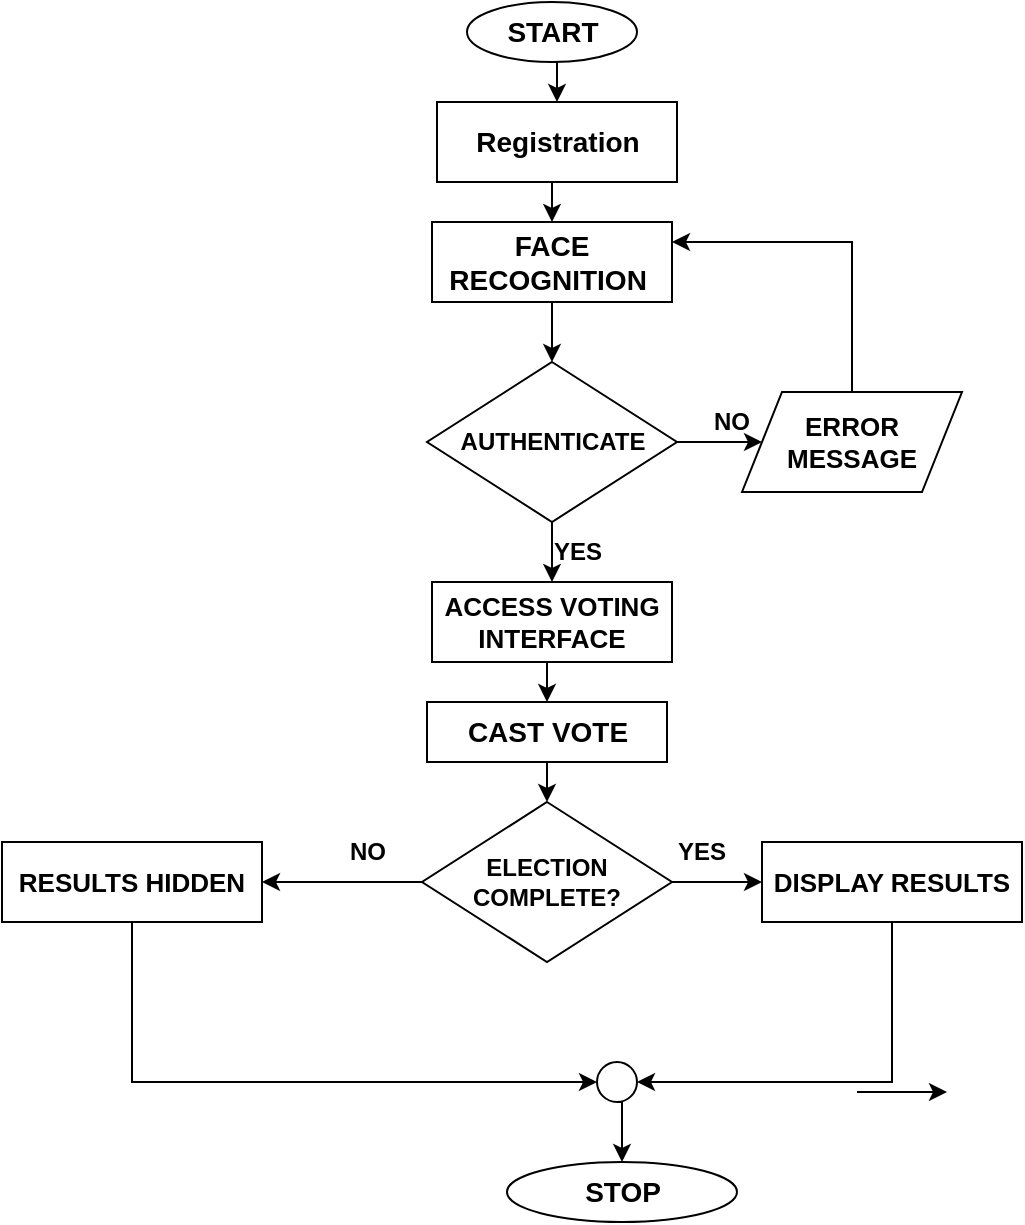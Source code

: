 <mxfile version="25.0.3">
  <diagram name="Page-1" id="WKEdtSM3jrM_5UuTQD_j">
    <mxGraphModel dx="1050" dy="522" grid="1" gridSize="10" guides="1" tooltips="1" connect="1" arrows="1" fold="1" page="1" pageScale="1" pageWidth="850" pageHeight="1100" math="0" shadow="0">
      <root>
        <mxCell id="0" />
        <mxCell id="1" parent="0" />
        <object label="&lt;font style=&quot;font-size: 14px;&quot;&gt;&lt;b&gt;STOP&lt;/b&gt;&lt;/font&gt;" placeholders="1" Data="Data" id="9NHKSMUlSYhg7HR8SAOz-6">
          <mxCell style="ellipse;whiteSpace=wrap;html=1;" parent="1" vertex="1">
            <mxGeometry x="392.5" y="670" width="115" height="30" as="geometry" />
          </mxCell>
        </object>
        <mxCell id="lDO_9Y3Sv0ln4zMzOG0P-6" value="" style="edgeStyle=orthogonalEdgeStyle;rounded=0;orthogonalLoop=1;jettySize=auto;html=1;" edge="1" parent="1" source="9NHKSMUlSYhg7HR8SAOz-8" target="9NHKSMUlSYhg7HR8SAOz-9">
          <mxGeometry relative="1" as="geometry" />
        </mxCell>
        <mxCell id="9NHKSMUlSYhg7HR8SAOz-8" value="&lt;b&gt;&lt;font style=&quot;font-size: 14px;&quot;&gt;FACE RECOGNITION&amp;nbsp;&lt;/font&gt;&lt;/b&gt;" style="rounded=0;whiteSpace=wrap;html=1;" parent="1" vertex="1">
          <mxGeometry x="355" y="200" width="120" height="40" as="geometry" />
        </mxCell>
        <mxCell id="lDO_9Y3Sv0ln4zMzOG0P-5" style="edgeStyle=orthogonalEdgeStyle;rounded=0;orthogonalLoop=1;jettySize=auto;html=1;exitX=0.5;exitY=1;exitDx=0;exitDy=0;entryX=0.5;entryY=0;entryDx=0;entryDy=0;" edge="1" parent="1" source="lDO_9Y3Sv0ln4zMzOG0P-33">
          <mxGeometry relative="1" as="geometry">
            <mxPoint x="415" y="400" as="targetPoint" />
          </mxGeometry>
        </mxCell>
        <mxCell id="lDO_9Y3Sv0ln4zMzOG0P-35" style="edgeStyle=orthogonalEdgeStyle;rounded=0;orthogonalLoop=1;jettySize=auto;html=1;exitX=0.5;exitY=1;exitDx=0;exitDy=0;" edge="1" parent="1" source="9NHKSMUlSYhg7HR8SAOz-9" target="lDO_9Y3Sv0ln4zMzOG0P-33">
          <mxGeometry relative="1" as="geometry" />
        </mxCell>
        <mxCell id="lDO_9Y3Sv0ln4zMzOG0P-37" style="edgeStyle=orthogonalEdgeStyle;rounded=0;orthogonalLoop=1;jettySize=auto;html=1;exitX=1;exitY=0.5;exitDx=0;exitDy=0;entryX=0;entryY=0.5;entryDx=0;entryDy=0;" edge="1" parent="1" source="9NHKSMUlSYhg7HR8SAOz-9" target="lDO_9Y3Sv0ln4zMzOG0P-28">
          <mxGeometry relative="1" as="geometry" />
        </mxCell>
        <mxCell id="9NHKSMUlSYhg7HR8SAOz-9" value="&lt;b&gt;AUTHENTICATE&lt;span style=&quot;color: rgba(0, 0, 0, 0); font-family: monospace; font-size: 0px; text-align: start; text-wrap: nowrap;&quot;&gt;%3CmxGraphModel%3E%3Croot%3E%3CmxCell%20id%3D%220%22%2F%3E%3CmxCell%20id%3D%221%22%20parent%3D%220%22%2F%3E%3CmxCell%20id%3D%222%22%20value%3D%22%22%20style%3D%22rounded%3D0%3BwhiteSpace%3Dwrap%3Bhtml%3D1%3B%22%20vertex%3D%221%22%20parent%3D%221%22%3E%3CmxGeometry%20x%3D%22130%22%20y%3D%22190%22%20width%3D%22120%22%20height%3D%2260%22%20as%3D%22geometry%22%2F%3E%3C%2FmxCell%3E%3C%2Froot%3E%3C%2FmxGraphModel%3E&lt;/span&gt;&lt;/b&gt;" style="rhombus;whiteSpace=wrap;html=1;" parent="1" vertex="1">
          <mxGeometry x="352.5" y="270" width="125" height="80" as="geometry" />
        </mxCell>
        <mxCell id="lDO_9Y3Sv0ln4zMzOG0P-54" style="edgeStyle=orthogonalEdgeStyle;rounded=0;orthogonalLoop=1;jettySize=auto;html=1;exitX=0.5;exitY=1;exitDx=0;exitDy=0;entryX=0;entryY=0.5;entryDx=0;entryDy=0;" edge="1" parent="1" source="9NHKSMUlSYhg7HR8SAOz-10" target="lDO_9Y3Sv0ln4zMzOG0P-53">
          <mxGeometry relative="1" as="geometry" />
        </mxCell>
        <mxCell id="9NHKSMUlSYhg7HR8SAOz-10" value="&lt;b style=&quot;&quot;&gt;&lt;font style=&quot;font-size: 13px;&quot;&gt;RESULTS HIDDEN&lt;/font&gt;&lt;/b&gt;" style="rounded=0;whiteSpace=wrap;html=1;" parent="1" vertex="1">
          <mxGeometry x="140" y="510" width="130" height="40" as="geometry" />
        </mxCell>
        <mxCell id="lDO_9Y3Sv0ln4zMzOG0P-43" style="edgeStyle=orthogonalEdgeStyle;rounded=0;orthogonalLoop=1;jettySize=auto;html=1;exitX=0.5;exitY=1;exitDx=0;exitDy=0;entryX=0.5;entryY=0;entryDx=0;entryDy=0;" edge="1" parent="1" source="9NHKSMUlSYhg7HR8SAOz-11" target="lDO_9Y3Sv0ln4zMzOG0P-14">
          <mxGeometry relative="1" as="geometry" />
        </mxCell>
        <mxCell id="9NHKSMUlSYhg7HR8SAOz-11" value="&lt;font style=&quot;font-size: 14px;&quot;&gt;&lt;b&gt;CAST VOTE&lt;/b&gt;&lt;/font&gt;" style="rounded=0;whiteSpace=wrap;html=1;" parent="1" vertex="1">
          <mxGeometry x="352.5" y="440" width="120" height="30" as="geometry" />
        </mxCell>
        <mxCell id="lDO_9Y3Sv0ln4zMzOG0P-22" style="edgeStyle=orthogonalEdgeStyle;rounded=0;orthogonalLoop=1;jettySize=auto;html=1;exitX=0.5;exitY=1;exitDx=0;exitDy=0;entryX=0.5;entryY=0;entryDx=0;entryDy=0;" edge="1" parent="1" source="9NHKSMUlSYhg7HR8SAOz-33" target="lDO_9Y3Sv0ln4zMzOG0P-21">
          <mxGeometry relative="1" as="geometry" />
        </mxCell>
        <object label="&lt;font style=&quot;font-size: 14px;&quot;&gt;&lt;b&gt;START&lt;/b&gt;&lt;/font&gt;" placeholders="1" Data="Data" id="9NHKSMUlSYhg7HR8SAOz-33">
          <mxCell style="ellipse;whiteSpace=wrap;html=1;" parent="1" vertex="1">
            <mxGeometry x="372.5" y="90" width="85" height="30" as="geometry" />
          </mxCell>
        </object>
        <mxCell id="lDO_9Y3Sv0ln4zMzOG0P-10" value="&lt;b&gt;YES&lt;/b&gt;" style="text;html=1;align=center;verticalAlign=middle;whiteSpace=wrap;rounded=0;" vertex="1" parent="1">
          <mxGeometry x="397.5" y="350" width="60" height="30" as="geometry" />
        </mxCell>
        <mxCell id="lDO_9Y3Sv0ln4zMzOG0P-44" style="edgeStyle=orthogonalEdgeStyle;rounded=0;orthogonalLoop=1;jettySize=auto;html=1;exitX=0;exitY=0.5;exitDx=0;exitDy=0;" edge="1" parent="1" source="lDO_9Y3Sv0ln4zMzOG0P-14" target="9NHKSMUlSYhg7HR8SAOz-10">
          <mxGeometry relative="1" as="geometry" />
        </mxCell>
        <mxCell id="lDO_9Y3Sv0ln4zMzOG0P-50" style="edgeStyle=orthogonalEdgeStyle;rounded=0;orthogonalLoop=1;jettySize=auto;html=1;exitX=1;exitY=0.5;exitDx=0;exitDy=0;entryX=0;entryY=0.5;entryDx=0;entryDy=0;" edge="1" parent="1">
          <mxGeometry relative="1" as="geometry">
            <mxPoint x="567.5" y="635" as="sourcePoint" />
            <mxPoint x="612.5" y="635" as="targetPoint" />
          </mxGeometry>
        </mxCell>
        <mxCell id="lDO_9Y3Sv0ln4zMzOG0P-73" style="edgeStyle=orthogonalEdgeStyle;rounded=0;orthogonalLoop=1;jettySize=auto;html=1;exitX=1;exitY=0.5;exitDx=0;exitDy=0;entryX=0;entryY=0.5;entryDx=0;entryDy=0;" edge="1" parent="1" source="lDO_9Y3Sv0ln4zMzOG0P-14" target="lDO_9Y3Sv0ln4zMzOG0P-38">
          <mxGeometry relative="1" as="geometry" />
        </mxCell>
        <mxCell id="lDO_9Y3Sv0ln4zMzOG0P-14" value="&lt;b&gt;ELECTION COMPLETE?&lt;/b&gt;" style="rhombus;whiteSpace=wrap;html=1;" vertex="1" parent="1">
          <mxGeometry x="350" y="490" width="125" height="80" as="geometry" />
        </mxCell>
        <mxCell id="lDO_9Y3Sv0ln4zMzOG0P-23" style="edgeStyle=orthogonalEdgeStyle;rounded=0;orthogonalLoop=1;jettySize=auto;html=1;exitX=0.5;exitY=1;exitDx=0;exitDy=0;entryX=0.5;entryY=0;entryDx=0;entryDy=0;" edge="1" parent="1" source="lDO_9Y3Sv0ln4zMzOG0P-21" target="9NHKSMUlSYhg7HR8SAOz-8">
          <mxGeometry relative="1" as="geometry" />
        </mxCell>
        <mxCell id="lDO_9Y3Sv0ln4zMzOG0P-21" value="&lt;b&gt;&lt;font style=&quot;font-size: 14px;&quot;&gt;Registration&lt;/font&gt;&lt;/b&gt;" style="rounded=0;whiteSpace=wrap;html=1;" vertex="1" parent="1">
          <mxGeometry x="357.5" y="140" width="120" height="40" as="geometry" />
        </mxCell>
        <mxCell id="lDO_9Y3Sv0ln4zMzOG0P-24" value="&lt;b&gt;NO&lt;/b&gt;" style="text;html=1;align=center;verticalAlign=middle;whiteSpace=wrap;rounded=0;" vertex="1" parent="1">
          <mxGeometry x="475" y="285" width="60" height="30" as="geometry" />
        </mxCell>
        <mxCell id="lDO_9Y3Sv0ln4zMzOG0P-32" style="edgeStyle=orthogonalEdgeStyle;rounded=0;orthogonalLoop=1;jettySize=auto;html=1;exitX=0.5;exitY=0;exitDx=0;exitDy=0;entryX=1;entryY=0.25;entryDx=0;entryDy=0;" edge="1" parent="1" source="lDO_9Y3Sv0ln4zMzOG0P-28" target="9NHKSMUlSYhg7HR8SAOz-8">
          <mxGeometry relative="1" as="geometry" />
        </mxCell>
        <mxCell id="lDO_9Y3Sv0ln4zMzOG0P-28" value="&lt;font style=&quot;font-size: 13px;&quot;&gt;&lt;b style=&quot;&quot;&gt;ERROR&lt;/b&gt;&lt;/font&gt;&lt;div&gt;&lt;font style=&quot;font-size: 13px;&quot;&gt;&lt;b style=&quot;&quot;&gt;MESSAGE&lt;/b&gt;&lt;/font&gt;&lt;/div&gt;" style="shape=parallelogram;perimeter=parallelogramPerimeter;whiteSpace=wrap;html=1;fixedSize=1;" vertex="1" parent="1">
          <mxGeometry x="510" y="285" width="110" height="50" as="geometry" />
        </mxCell>
        <mxCell id="lDO_9Y3Sv0ln4zMzOG0P-42" style="edgeStyle=orthogonalEdgeStyle;rounded=0;orthogonalLoop=1;jettySize=auto;html=1;exitX=0.5;exitY=1;exitDx=0;exitDy=0;entryX=0.5;entryY=0;entryDx=0;entryDy=0;" edge="1" parent="1" source="lDO_9Y3Sv0ln4zMzOG0P-33" target="9NHKSMUlSYhg7HR8SAOz-11">
          <mxGeometry relative="1" as="geometry" />
        </mxCell>
        <mxCell id="lDO_9Y3Sv0ln4zMzOG0P-33" value="&lt;b style=&quot;&quot;&gt;&lt;font style=&quot;font-size: 13px;&quot;&gt;ACCESS VOTING INTERFACE&lt;/font&gt;&lt;/b&gt;" style="rounded=0;whiteSpace=wrap;html=1;" vertex="1" parent="1">
          <mxGeometry x="355" y="380" width="120" height="40" as="geometry" />
        </mxCell>
        <mxCell id="lDO_9Y3Sv0ln4zMzOG0P-66" style="edgeStyle=orthogonalEdgeStyle;rounded=0;orthogonalLoop=1;jettySize=auto;html=1;exitX=0.5;exitY=1;exitDx=0;exitDy=0;entryX=1;entryY=0.5;entryDx=0;entryDy=0;" edge="1" parent="1" source="lDO_9Y3Sv0ln4zMzOG0P-38" target="lDO_9Y3Sv0ln4zMzOG0P-53">
          <mxGeometry relative="1" as="geometry" />
        </mxCell>
        <mxCell id="lDO_9Y3Sv0ln4zMzOG0P-38" value="&lt;font style=&quot;font-size: 13px;&quot;&gt;&lt;b style=&quot;&quot;&gt;DISPLAY RESULTS&lt;/b&gt;&lt;/font&gt;" style="rounded=0;whiteSpace=wrap;html=1;" vertex="1" parent="1">
          <mxGeometry x="520" y="510" width="130" height="40" as="geometry" />
        </mxCell>
        <mxCell id="lDO_9Y3Sv0ln4zMzOG0P-58" style="edgeStyle=orthogonalEdgeStyle;rounded=0;orthogonalLoop=1;jettySize=auto;html=1;exitX=0.5;exitY=1;exitDx=0;exitDy=0;entryX=0.5;entryY=0;entryDx=0;entryDy=0;" edge="1" parent="1" source="lDO_9Y3Sv0ln4zMzOG0P-53" target="9NHKSMUlSYhg7HR8SAOz-6">
          <mxGeometry relative="1" as="geometry" />
        </mxCell>
        <mxCell id="lDO_9Y3Sv0ln4zMzOG0P-53" value="" style="ellipse;whiteSpace=wrap;html=1;aspect=fixed;" vertex="1" parent="1">
          <mxGeometry x="437.5" y="620" width="20" height="20" as="geometry" />
        </mxCell>
        <mxCell id="lDO_9Y3Sv0ln4zMzOG0P-68" value="&lt;b&gt;NO&lt;/b&gt;" style="text;html=1;align=center;verticalAlign=middle;whiteSpace=wrap;rounded=0;" vertex="1" parent="1">
          <mxGeometry x="292.5" y="500" width="60" height="30" as="geometry" />
        </mxCell>
        <mxCell id="lDO_9Y3Sv0ln4zMzOG0P-70" value="&lt;b&gt;YES&lt;/b&gt;" style="text;html=1;align=center;verticalAlign=middle;whiteSpace=wrap;rounded=0;" vertex="1" parent="1">
          <mxGeometry x="460" y="500" width="60" height="30" as="geometry" />
        </mxCell>
      </root>
    </mxGraphModel>
  </diagram>
</mxfile>
